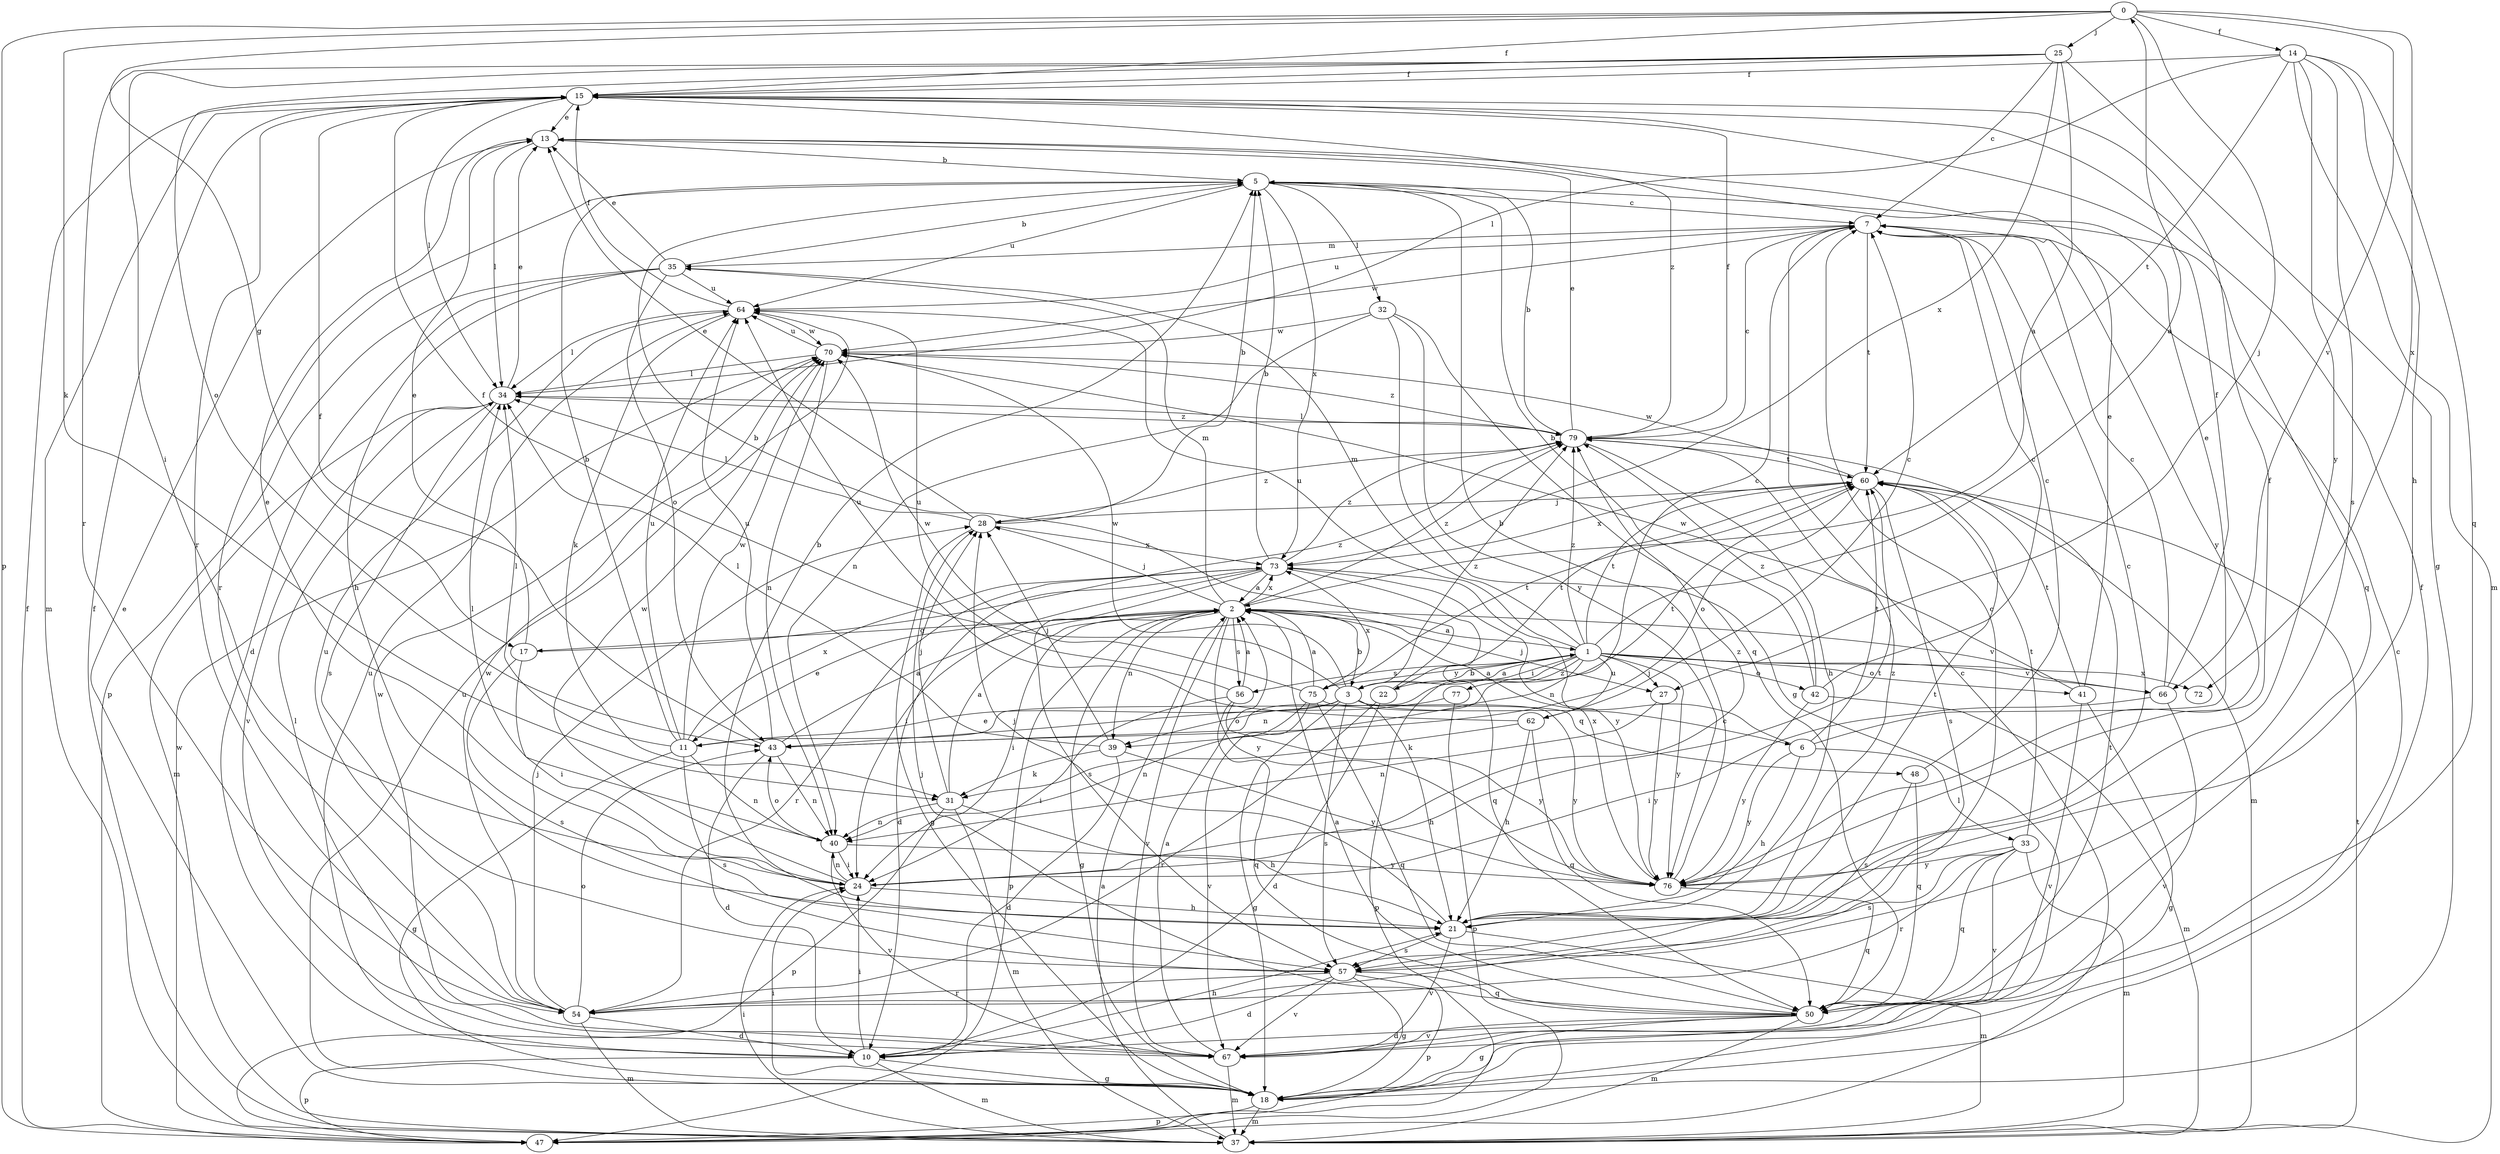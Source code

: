 strict digraph  {
0;
1;
2;
3;
5;
6;
7;
10;
11;
13;
14;
15;
17;
18;
21;
22;
24;
25;
27;
28;
31;
32;
33;
34;
35;
37;
39;
40;
41;
42;
43;
47;
48;
50;
54;
56;
57;
60;
62;
64;
66;
67;
70;
72;
73;
75;
76;
77;
79;
0 -> 14  [label=f];
0 -> 15  [label=f];
0 -> 17  [label=g];
0 -> 25  [label=j];
0 -> 27  [label=j];
0 -> 31  [label=k];
0 -> 47  [label=p];
0 -> 66  [label=v];
0 -> 72  [label=x];
1 -> 0  [label=a];
1 -> 3  [label=b];
1 -> 22  [label=i];
1 -> 27  [label=j];
1 -> 35  [label=m];
1 -> 39  [label=n];
1 -> 41  [label=o];
1 -> 42  [label=o];
1 -> 47  [label=p];
1 -> 56  [label=s];
1 -> 60  [label=t];
1 -> 62  [label=u];
1 -> 64  [label=u];
1 -> 66  [label=v];
1 -> 72  [label=x];
1 -> 75  [label=y];
1 -> 76  [label=y];
1 -> 77  [label=z];
1 -> 79  [label=z];
2 -> 1  [label=a];
2 -> 3  [label=b];
2 -> 11  [label=e];
2 -> 17  [label=g];
2 -> 18  [label=g];
2 -> 24  [label=i];
2 -> 27  [label=j];
2 -> 28  [label=j];
2 -> 35  [label=m];
2 -> 39  [label=n];
2 -> 47  [label=p];
2 -> 56  [label=s];
2 -> 66  [label=v];
2 -> 67  [label=v];
2 -> 73  [label=x];
2 -> 76  [label=y];
2 -> 79  [label=z];
3 -> 1  [label=a];
3 -> 6  [label=c];
3 -> 11  [label=e];
3 -> 15  [label=f];
3 -> 18  [label=g];
3 -> 21  [label=h];
3 -> 39  [label=n];
3 -> 48  [label=q];
3 -> 57  [label=s];
3 -> 70  [label=w];
3 -> 79  [label=z];
5 -> 7  [label=c];
5 -> 32  [label=l];
5 -> 50  [label=q];
5 -> 54  [label=r];
5 -> 64  [label=u];
5 -> 73  [label=x];
6 -> 2  [label=a];
6 -> 13  [label=e];
6 -> 21  [label=h];
6 -> 33  [label=l];
6 -> 60  [label=t];
6 -> 76  [label=y];
7 -> 35  [label=m];
7 -> 60  [label=t];
7 -> 64  [label=u];
7 -> 70  [label=w];
7 -> 76  [label=y];
10 -> 18  [label=g];
10 -> 21  [label=h];
10 -> 24  [label=i];
10 -> 37  [label=m];
10 -> 47  [label=p];
10 -> 64  [label=u];
11 -> 5  [label=b];
11 -> 18  [label=g];
11 -> 34  [label=l];
11 -> 40  [label=n];
11 -> 57  [label=s];
11 -> 60  [label=t];
11 -> 64  [label=u];
11 -> 70  [label=w];
11 -> 73  [label=x];
13 -> 5  [label=b];
13 -> 34  [label=l];
14 -> 15  [label=f];
14 -> 21  [label=h];
14 -> 34  [label=l];
14 -> 37  [label=m];
14 -> 50  [label=q];
14 -> 57  [label=s];
14 -> 60  [label=t];
14 -> 76  [label=y];
15 -> 13  [label=e];
15 -> 34  [label=l];
15 -> 37  [label=m];
15 -> 54  [label=r];
15 -> 79  [label=z];
17 -> 13  [label=e];
17 -> 24  [label=i];
17 -> 57  [label=s];
17 -> 79  [label=z];
18 -> 7  [label=c];
18 -> 13  [label=e];
18 -> 15  [label=f];
18 -> 24  [label=i];
18 -> 37  [label=m];
18 -> 47  [label=p];
18 -> 64  [label=u];
21 -> 5  [label=b];
21 -> 7  [label=c];
21 -> 28  [label=j];
21 -> 37  [label=m];
21 -> 57  [label=s];
21 -> 60  [label=t];
21 -> 67  [label=v];
21 -> 79  [label=z];
22 -> 5  [label=b];
22 -> 10  [label=d];
22 -> 54  [label=r];
22 -> 60  [label=t];
24 -> 13  [label=e];
24 -> 21  [label=h];
24 -> 40  [label=n];
24 -> 60  [label=t];
24 -> 70  [label=w];
24 -> 79  [label=z];
25 -> 2  [label=a];
25 -> 7  [label=c];
25 -> 15  [label=f];
25 -> 18  [label=g];
25 -> 24  [label=i];
25 -> 43  [label=o];
25 -> 54  [label=r];
25 -> 73  [label=x];
27 -> 40  [label=n];
27 -> 76  [label=y];
28 -> 5  [label=b];
28 -> 13  [label=e];
28 -> 18  [label=g];
28 -> 34  [label=l];
28 -> 73  [label=x];
28 -> 79  [label=z];
31 -> 2  [label=a];
31 -> 21  [label=h];
31 -> 28  [label=j];
31 -> 37  [label=m];
31 -> 40  [label=n];
31 -> 47  [label=p];
32 -> 18  [label=g];
32 -> 40  [label=n];
32 -> 50  [label=q];
32 -> 70  [label=w];
32 -> 76  [label=y];
33 -> 37  [label=m];
33 -> 50  [label=q];
33 -> 54  [label=r];
33 -> 57  [label=s];
33 -> 60  [label=t];
33 -> 67  [label=v];
33 -> 76  [label=y];
34 -> 13  [label=e];
34 -> 37  [label=m];
34 -> 57  [label=s];
34 -> 67  [label=v];
34 -> 79  [label=z];
35 -> 5  [label=b];
35 -> 10  [label=d];
35 -> 13  [label=e];
35 -> 21  [label=h];
35 -> 43  [label=o];
35 -> 47  [label=p];
35 -> 64  [label=u];
37 -> 2  [label=a];
37 -> 15  [label=f];
37 -> 24  [label=i];
37 -> 60  [label=t];
39 -> 10  [label=d];
39 -> 28  [label=j];
39 -> 31  [label=k];
39 -> 34  [label=l];
39 -> 76  [label=y];
40 -> 24  [label=i];
40 -> 34  [label=l];
40 -> 43  [label=o];
40 -> 67  [label=v];
40 -> 76  [label=y];
41 -> 13  [label=e];
41 -> 18  [label=g];
41 -> 60  [label=t];
41 -> 67  [label=v];
41 -> 70  [label=w];
42 -> 5  [label=b];
42 -> 7  [label=c];
42 -> 37  [label=m];
42 -> 76  [label=y];
42 -> 79  [label=z];
43 -> 2  [label=a];
43 -> 7  [label=c];
43 -> 10  [label=d];
43 -> 15  [label=f];
43 -> 40  [label=n];
43 -> 64  [label=u];
47 -> 7  [label=c];
47 -> 15  [label=f];
47 -> 70  [label=w];
48 -> 7  [label=c];
48 -> 50  [label=q];
48 -> 57  [label=s];
50 -> 2  [label=a];
50 -> 10  [label=d];
50 -> 18  [label=g];
50 -> 28  [label=j];
50 -> 37  [label=m];
50 -> 60  [label=t];
50 -> 67  [label=v];
54 -> 7  [label=c];
54 -> 10  [label=d];
54 -> 28  [label=j];
54 -> 37  [label=m];
54 -> 43  [label=o];
54 -> 64  [label=u];
54 -> 70  [label=w];
56 -> 2  [label=a];
56 -> 24  [label=i];
56 -> 50  [label=q];
56 -> 64  [label=u];
56 -> 76  [label=y];
57 -> 10  [label=d];
57 -> 18  [label=g];
57 -> 47  [label=p];
57 -> 50  [label=q];
57 -> 54  [label=r];
57 -> 67  [label=v];
60 -> 28  [label=j];
60 -> 43  [label=o];
60 -> 57  [label=s];
60 -> 70  [label=w];
60 -> 73  [label=x];
62 -> 7  [label=c];
62 -> 21  [label=h];
62 -> 31  [label=k];
62 -> 50  [label=q];
62 -> 64  [label=u];
64 -> 15  [label=f];
64 -> 31  [label=k];
64 -> 34  [label=l];
64 -> 70  [label=w];
66 -> 7  [label=c];
66 -> 15  [label=f];
66 -> 24  [label=i];
66 -> 67  [label=v];
67 -> 2  [label=a];
67 -> 34  [label=l];
67 -> 37  [label=m];
67 -> 70  [label=w];
70 -> 34  [label=l];
70 -> 40  [label=n];
70 -> 64  [label=u];
70 -> 79  [label=z];
73 -> 2  [label=a];
73 -> 5  [label=b];
73 -> 10  [label=d];
73 -> 24  [label=i];
73 -> 50  [label=q];
73 -> 54  [label=r];
73 -> 57  [label=s];
73 -> 76  [label=y];
73 -> 79  [label=z];
75 -> 2  [label=a];
75 -> 40  [label=n];
75 -> 50  [label=q];
75 -> 60  [label=t];
75 -> 67  [label=v];
75 -> 70  [label=w];
75 -> 73  [label=x];
75 -> 76  [label=y];
76 -> 5  [label=b];
76 -> 15  [label=f];
76 -> 50  [label=q];
76 -> 73  [label=x];
77 -> 43  [label=o];
77 -> 47  [label=p];
79 -> 5  [label=b];
79 -> 7  [label=c];
79 -> 13  [label=e];
79 -> 15  [label=f];
79 -> 21  [label=h];
79 -> 34  [label=l];
79 -> 37  [label=m];
79 -> 60  [label=t];
}
